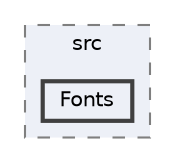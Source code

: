 digraph "plugins/learndash-certificate-builder/vendor/mpdf/mpdf/src/Fonts"
{
 // LATEX_PDF_SIZE
  bgcolor="transparent";
  edge [fontname=Helvetica,fontsize=10,labelfontname=Helvetica,labelfontsize=10];
  node [fontname=Helvetica,fontsize=10,shape=box,height=0.2,width=0.4];
  compound=true
  subgraph clusterdir_a65463aea2a6be4c4718790a2e16e955 {
    graph [ bgcolor="#edf0f7", pencolor="grey50", label="src", fontname=Helvetica,fontsize=10 style="filled,dashed", URL="dir_a65463aea2a6be4c4718790a2e16e955.html",tooltip=""]
  dir_a4a344a807e89117da969010a1b753d7 [label="Fonts", fillcolor="#edf0f7", color="grey25", style="filled,bold", URL="dir_a4a344a807e89117da969010a1b753d7.html",tooltip=""];
  }
}
